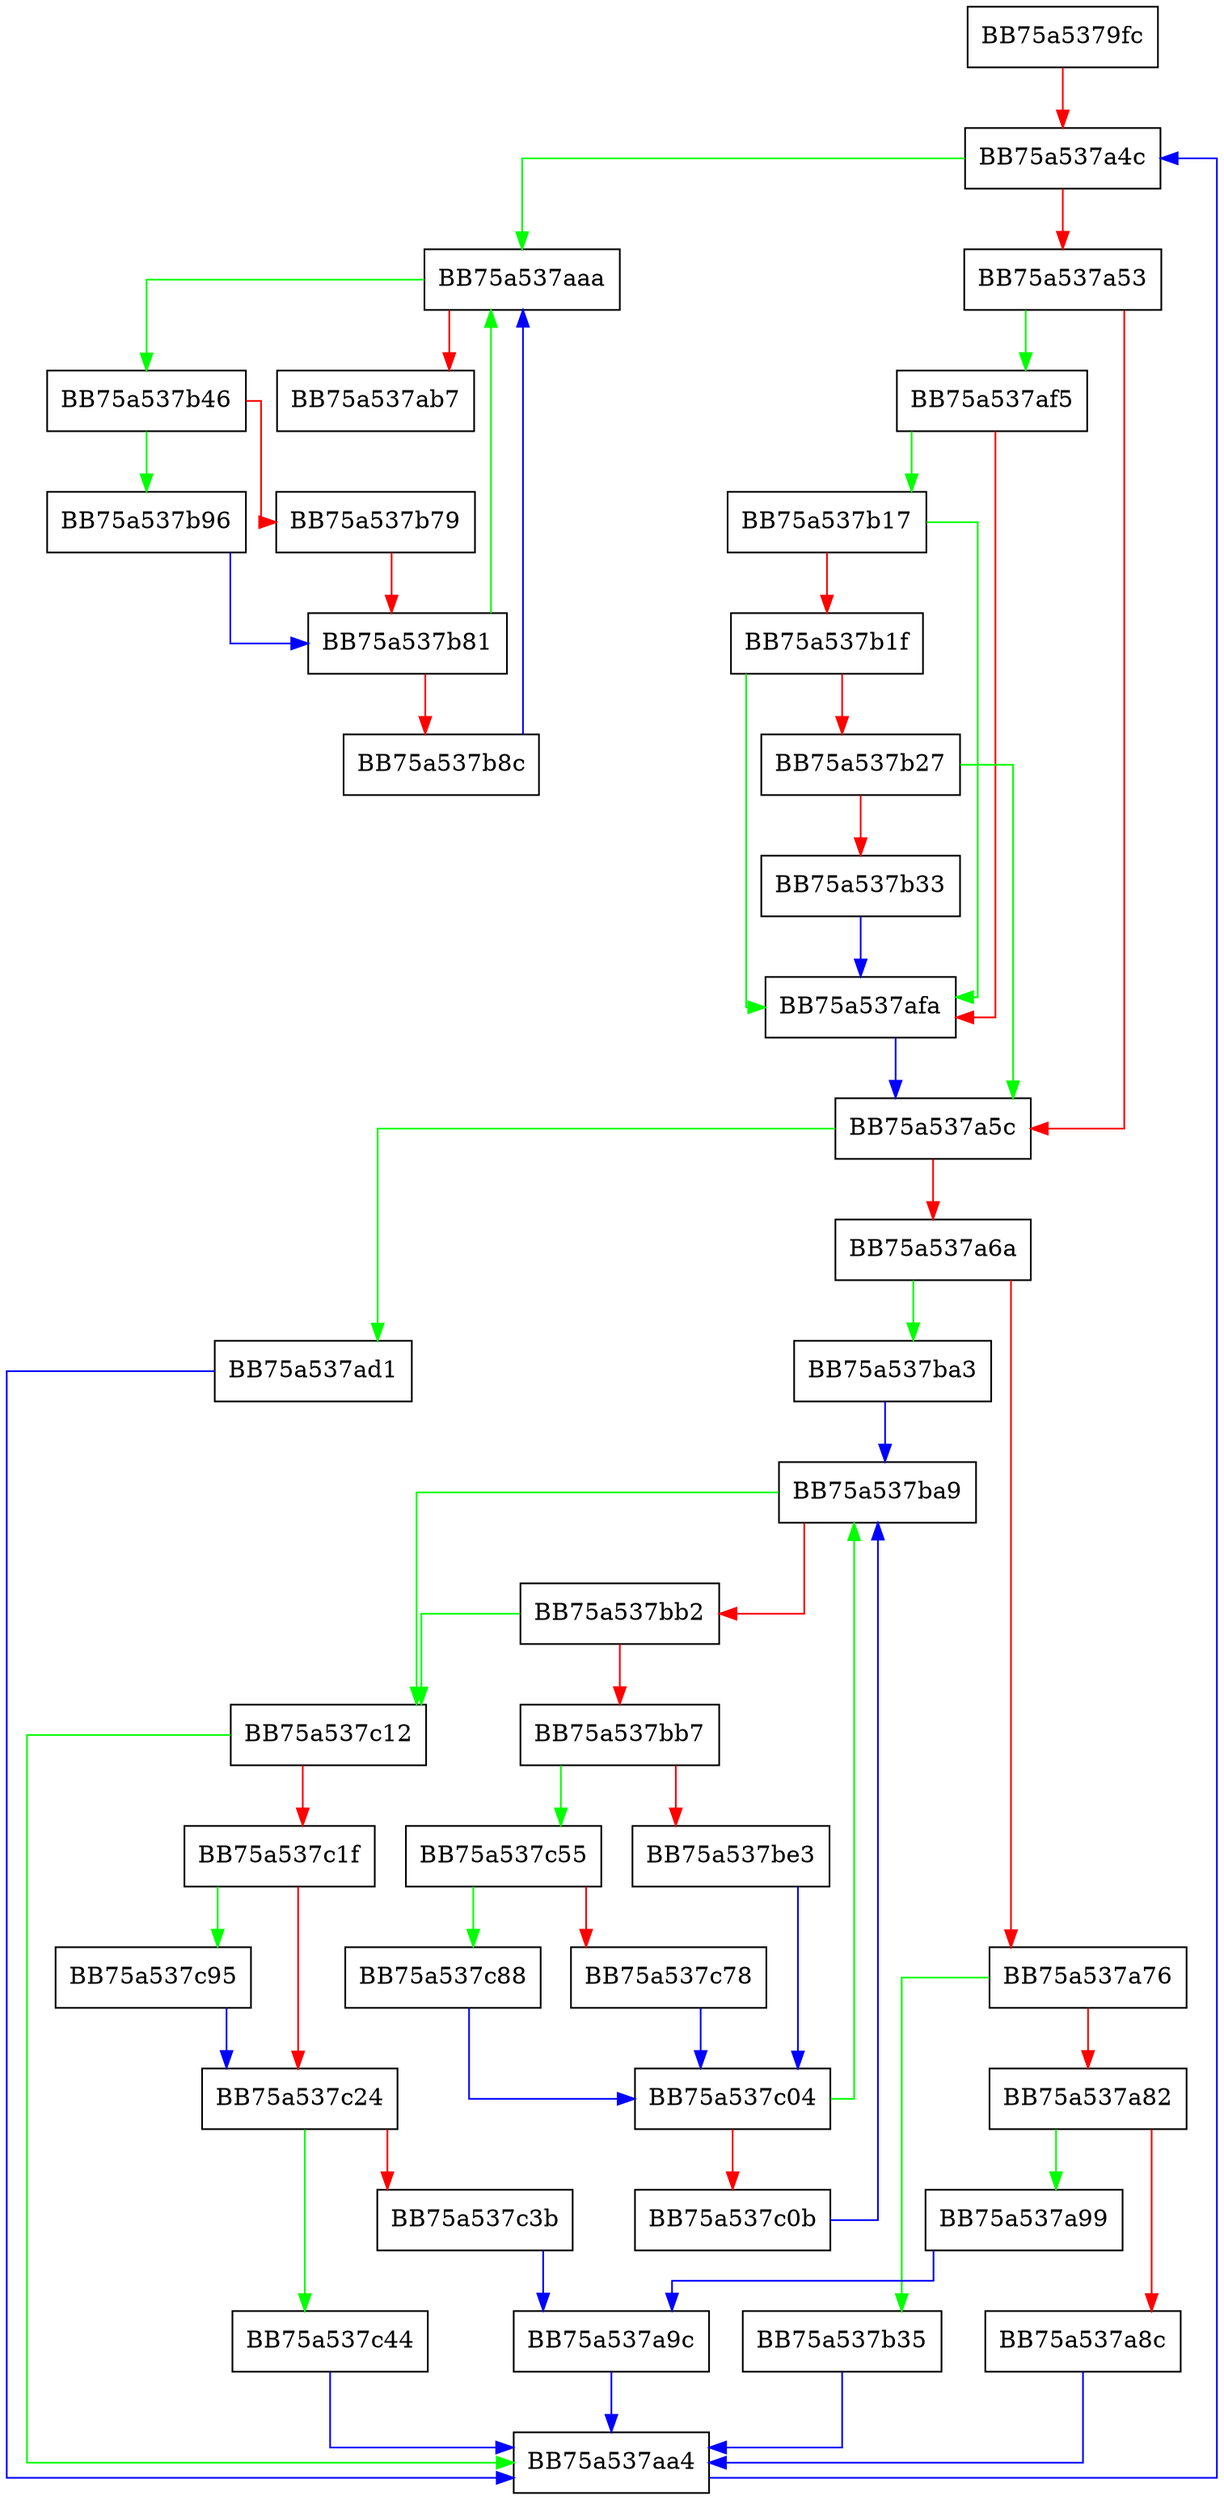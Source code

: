 digraph convertToRpn {
  node [shape="box"];
  graph [splines=ortho];
  BB75a5379fc -> BB75a537a4c [color="red"];
  BB75a537a4c -> BB75a537aaa [color="green"];
  BB75a537a4c -> BB75a537a53 [color="red"];
  BB75a537a53 -> BB75a537af5 [color="green"];
  BB75a537a53 -> BB75a537a5c [color="red"];
  BB75a537a5c -> BB75a537ad1 [color="green"];
  BB75a537a5c -> BB75a537a6a [color="red"];
  BB75a537a6a -> BB75a537ba3 [color="green"];
  BB75a537a6a -> BB75a537a76 [color="red"];
  BB75a537a76 -> BB75a537b35 [color="green"];
  BB75a537a76 -> BB75a537a82 [color="red"];
  BB75a537a82 -> BB75a537a99 [color="green"];
  BB75a537a82 -> BB75a537a8c [color="red"];
  BB75a537a8c -> BB75a537aa4 [color="blue"];
  BB75a537a99 -> BB75a537a9c [color="blue"];
  BB75a537a9c -> BB75a537aa4 [color="blue"];
  BB75a537aa4 -> BB75a537a4c [color="blue"];
  BB75a537aaa -> BB75a537b46 [color="green"];
  BB75a537aaa -> BB75a537ab7 [color="red"];
  BB75a537ad1 -> BB75a537aa4 [color="blue"];
  BB75a537af5 -> BB75a537b17 [color="green"];
  BB75a537af5 -> BB75a537afa [color="red"];
  BB75a537afa -> BB75a537a5c [color="blue"];
  BB75a537b17 -> BB75a537afa [color="green"];
  BB75a537b17 -> BB75a537b1f [color="red"];
  BB75a537b1f -> BB75a537afa [color="green"];
  BB75a537b1f -> BB75a537b27 [color="red"];
  BB75a537b27 -> BB75a537a5c [color="green"];
  BB75a537b27 -> BB75a537b33 [color="red"];
  BB75a537b33 -> BB75a537afa [color="blue"];
  BB75a537b35 -> BB75a537aa4 [color="blue"];
  BB75a537b46 -> BB75a537b96 [color="green"];
  BB75a537b46 -> BB75a537b79 [color="red"];
  BB75a537b79 -> BB75a537b81 [color="red"];
  BB75a537b81 -> BB75a537aaa [color="green"];
  BB75a537b81 -> BB75a537b8c [color="red"];
  BB75a537b8c -> BB75a537aaa [color="blue"];
  BB75a537b96 -> BB75a537b81 [color="blue"];
  BB75a537ba3 -> BB75a537ba9 [color="blue"];
  BB75a537ba9 -> BB75a537c12 [color="green"];
  BB75a537ba9 -> BB75a537bb2 [color="red"];
  BB75a537bb2 -> BB75a537c12 [color="green"];
  BB75a537bb2 -> BB75a537bb7 [color="red"];
  BB75a537bb7 -> BB75a537c55 [color="green"];
  BB75a537bb7 -> BB75a537be3 [color="red"];
  BB75a537be3 -> BB75a537c04 [color="blue"];
  BB75a537c04 -> BB75a537ba9 [color="green"];
  BB75a537c04 -> BB75a537c0b [color="red"];
  BB75a537c0b -> BB75a537ba9 [color="blue"];
  BB75a537c12 -> BB75a537aa4 [color="green"];
  BB75a537c12 -> BB75a537c1f [color="red"];
  BB75a537c1f -> BB75a537c95 [color="green"];
  BB75a537c1f -> BB75a537c24 [color="red"];
  BB75a537c24 -> BB75a537c44 [color="green"];
  BB75a537c24 -> BB75a537c3b [color="red"];
  BB75a537c3b -> BB75a537a9c [color="blue"];
  BB75a537c44 -> BB75a537aa4 [color="blue"];
  BB75a537c55 -> BB75a537c88 [color="green"];
  BB75a537c55 -> BB75a537c78 [color="red"];
  BB75a537c78 -> BB75a537c04 [color="blue"];
  BB75a537c88 -> BB75a537c04 [color="blue"];
  BB75a537c95 -> BB75a537c24 [color="blue"];
}